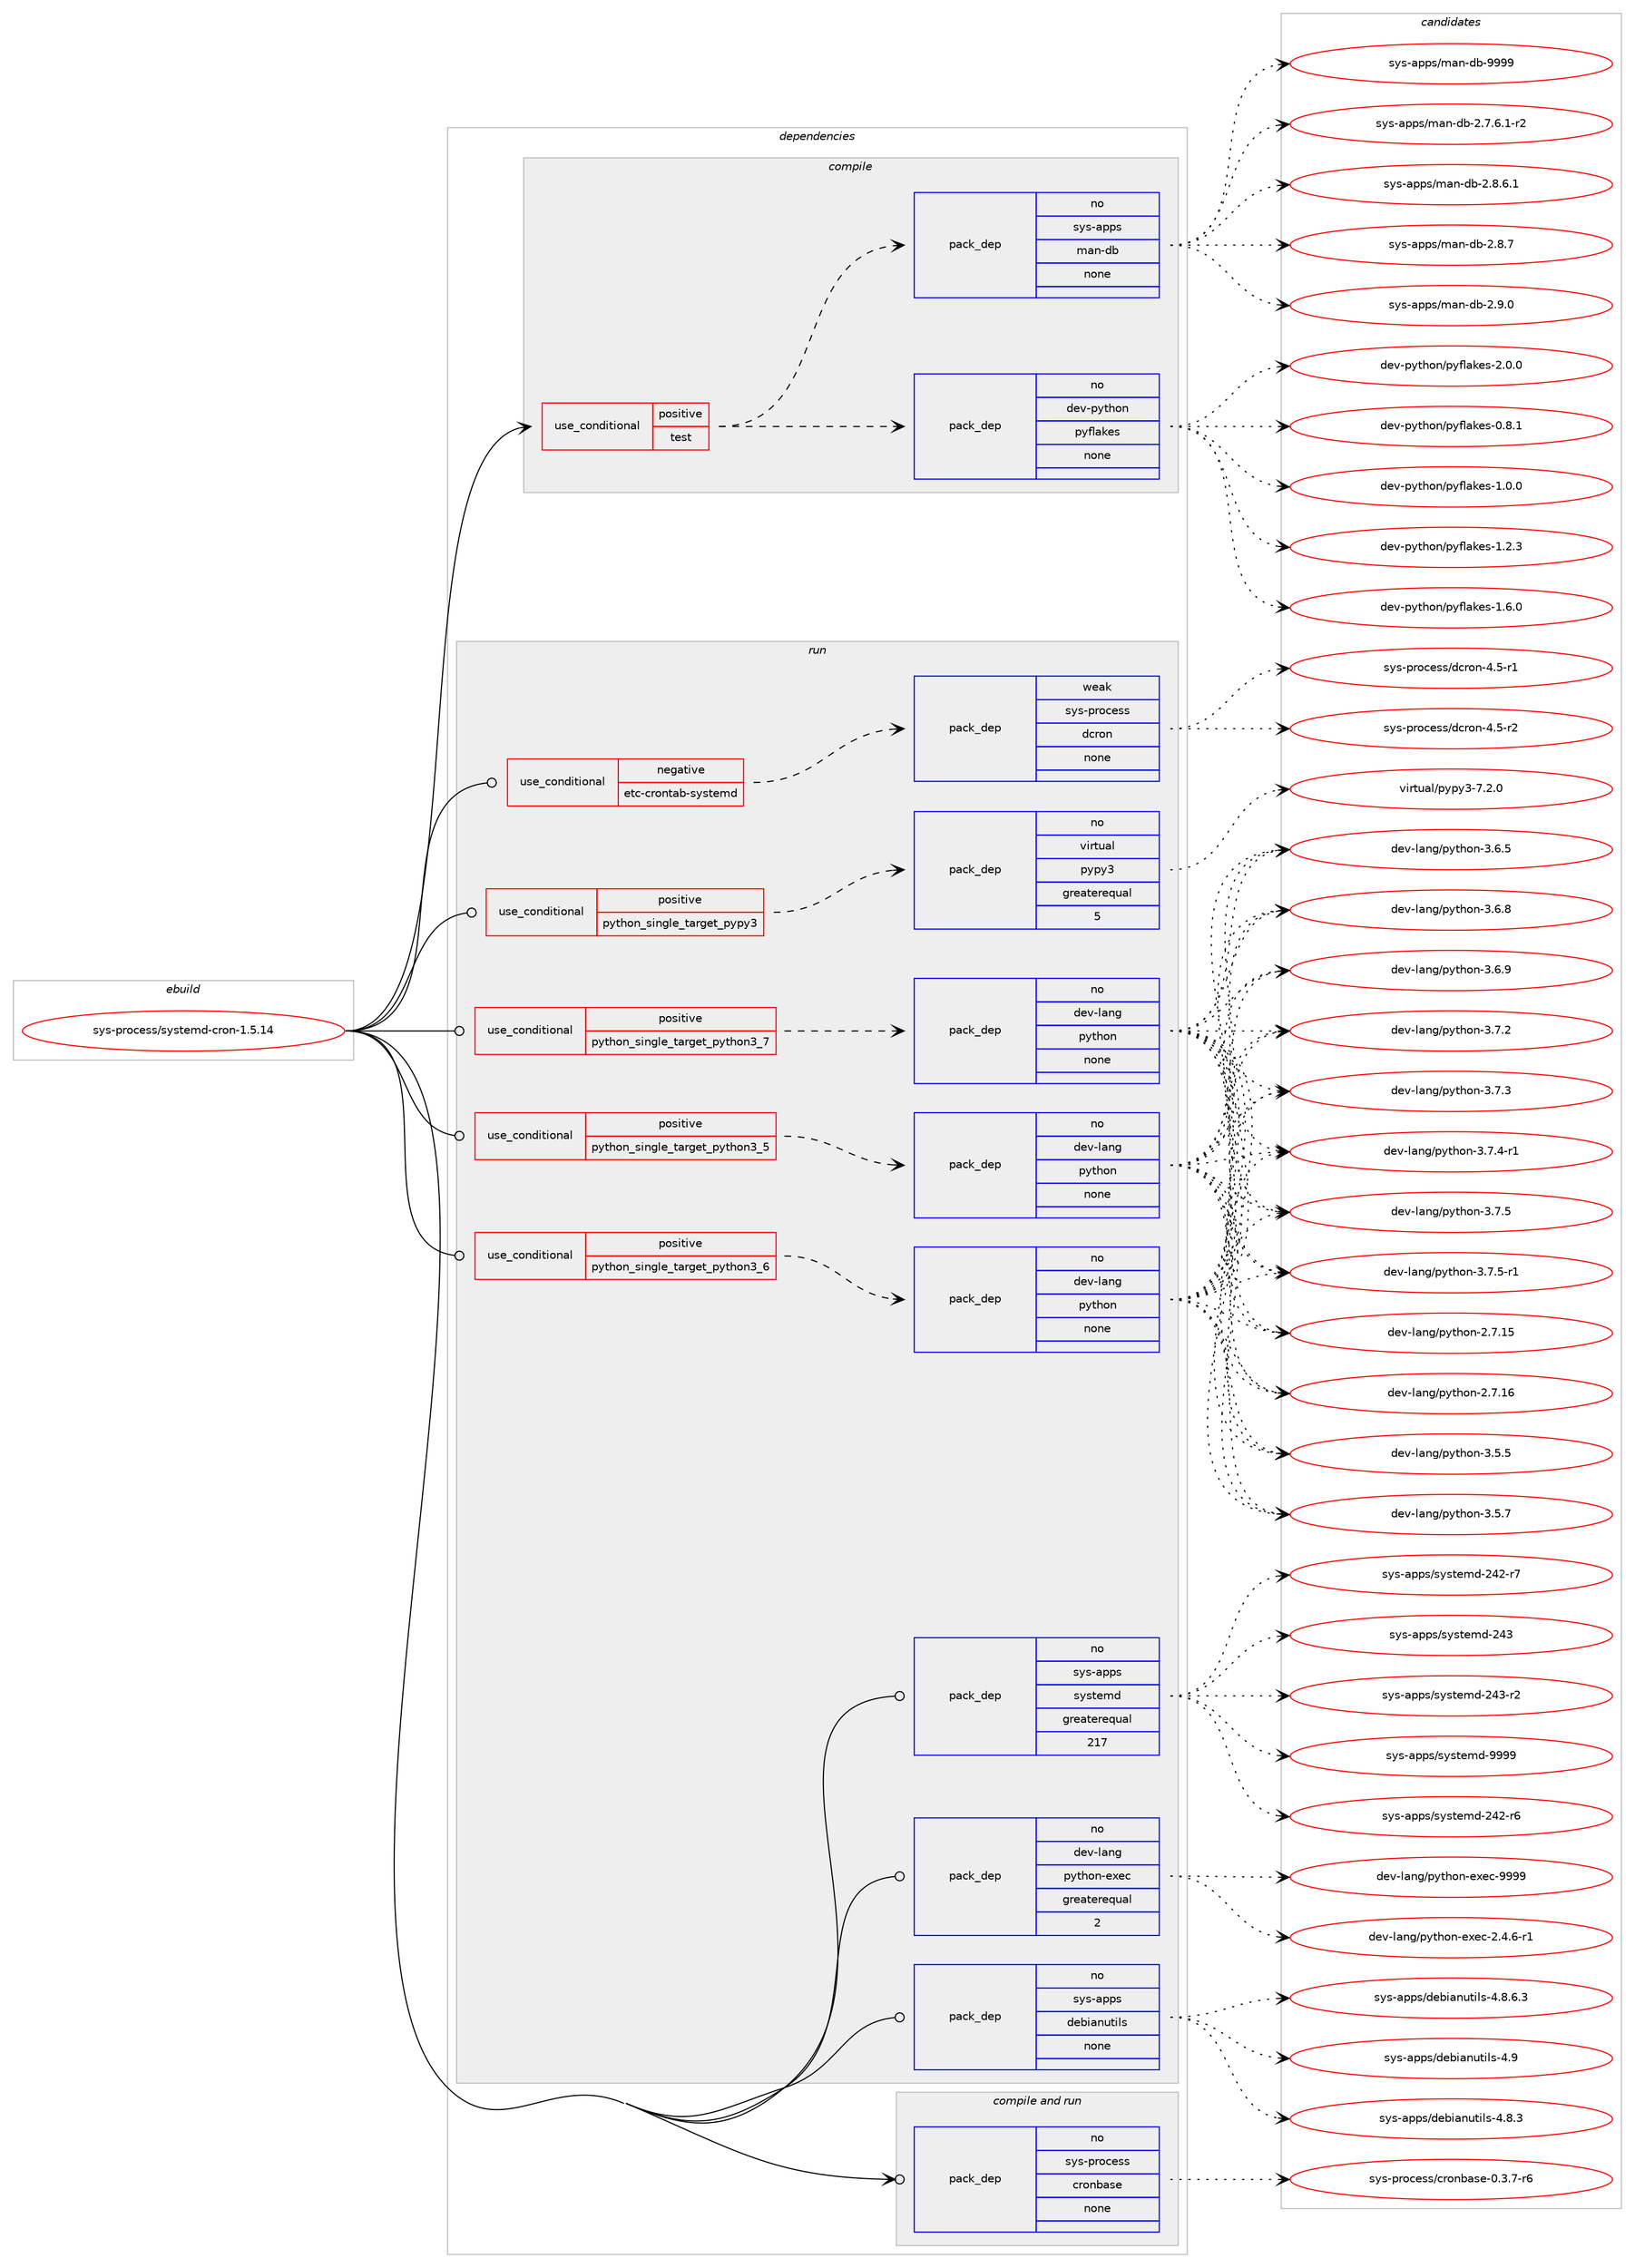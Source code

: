 digraph prolog {

# *************
# Graph options
# *************

newrank=true;
concentrate=true;
compound=true;
graph [rankdir=LR,fontname=Helvetica,fontsize=10,ranksep=1.5];#, ranksep=2.5, nodesep=0.2];
edge  [arrowhead=vee];
node  [fontname=Helvetica,fontsize=10];

# **********
# The ebuild
# **********

subgraph cluster_leftcol {
color=gray;
rank=same;
label=<<i>ebuild</i>>;
id [label="sys-process/systemd-cron-1.5.14", color=red, width=4, href="../sys-process/systemd-cron-1.5.14.svg"];
}

# ****************
# The dependencies
# ****************

subgraph cluster_midcol {
color=gray;
label=<<i>dependencies</i>>;
subgraph cluster_compile {
fillcolor="#eeeeee";
style=filled;
label=<<i>compile</i>>;
subgraph cond216309 {
dependency899964 [label=<<TABLE BORDER="0" CELLBORDER="1" CELLSPACING="0" CELLPADDING="4"><TR><TD ROWSPAN="3" CELLPADDING="10">use_conditional</TD></TR><TR><TD>positive</TD></TR><TR><TD>test</TD></TR></TABLE>>, shape=none, color=red];
subgraph pack667814 {
dependency899965 [label=<<TABLE BORDER="0" CELLBORDER="1" CELLSPACING="0" CELLPADDING="4" WIDTH="220"><TR><TD ROWSPAN="6" CELLPADDING="30">pack_dep</TD></TR><TR><TD WIDTH="110">no</TD></TR><TR><TD>sys-apps</TD></TR><TR><TD>man-db</TD></TR><TR><TD>none</TD></TR><TR><TD></TD></TR></TABLE>>, shape=none, color=blue];
}
dependency899964:e -> dependency899965:w [weight=20,style="dashed",arrowhead="vee"];
subgraph pack667815 {
dependency899966 [label=<<TABLE BORDER="0" CELLBORDER="1" CELLSPACING="0" CELLPADDING="4" WIDTH="220"><TR><TD ROWSPAN="6" CELLPADDING="30">pack_dep</TD></TR><TR><TD WIDTH="110">no</TD></TR><TR><TD>dev-python</TD></TR><TR><TD>pyflakes</TD></TR><TR><TD>none</TD></TR><TR><TD></TD></TR></TABLE>>, shape=none, color=blue];
}
dependency899964:e -> dependency899966:w [weight=20,style="dashed",arrowhead="vee"];
}
id:e -> dependency899964:w [weight=20,style="solid",arrowhead="vee"];
}
subgraph cluster_compileandrun {
fillcolor="#eeeeee";
style=filled;
label=<<i>compile and run</i>>;
subgraph pack667816 {
dependency899967 [label=<<TABLE BORDER="0" CELLBORDER="1" CELLSPACING="0" CELLPADDING="4" WIDTH="220"><TR><TD ROWSPAN="6" CELLPADDING="30">pack_dep</TD></TR><TR><TD WIDTH="110">no</TD></TR><TR><TD>sys-process</TD></TR><TR><TD>cronbase</TD></TR><TR><TD>none</TD></TR><TR><TD></TD></TR></TABLE>>, shape=none, color=blue];
}
id:e -> dependency899967:w [weight=20,style="solid",arrowhead="odotvee"];
}
subgraph cluster_run {
fillcolor="#eeeeee";
style=filled;
label=<<i>run</i>>;
subgraph cond216310 {
dependency899968 [label=<<TABLE BORDER="0" CELLBORDER="1" CELLSPACING="0" CELLPADDING="4"><TR><TD ROWSPAN="3" CELLPADDING="10">use_conditional</TD></TR><TR><TD>negative</TD></TR><TR><TD>etc-crontab-systemd</TD></TR></TABLE>>, shape=none, color=red];
subgraph pack667817 {
dependency899969 [label=<<TABLE BORDER="0" CELLBORDER="1" CELLSPACING="0" CELLPADDING="4" WIDTH="220"><TR><TD ROWSPAN="6" CELLPADDING="30">pack_dep</TD></TR><TR><TD WIDTH="110">weak</TD></TR><TR><TD>sys-process</TD></TR><TR><TD>dcron</TD></TR><TR><TD>none</TD></TR><TR><TD></TD></TR></TABLE>>, shape=none, color=blue];
}
dependency899968:e -> dependency899969:w [weight=20,style="dashed",arrowhead="vee"];
}
id:e -> dependency899968:w [weight=20,style="solid",arrowhead="odot"];
subgraph cond216311 {
dependency899970 [label=<<TABLE BORDER="0" CELLBORDER="1" CELLSPACING="0" CELLPADDING="4"><TR><TD ROWSPAN="3" CELLPADDING="10">use_conditional</TD></TR><TR><TD>positive</TD></TR><TR><TD>python_single_target_pypy3</TD></TR></TABLE>>, shape=none, color=red];
subgraph pack667818 {
dependency899971 [label=<<TABLE BORDER="0" CELLBORDER="1" CELLSPACING="0" CELLPADDING="4" WIDTH="220"><TR><TD ROWSPAN="6" CELLPADDING="30">pack_dep</TD></TR><TR><TD WIDTH="110">no</TD></TR><TR><TD>virtual</TD></TR><TR><TD>pypy3</TD></TR><TR><TD>greaterequal</TD></TR><TR><TD>5</TD></TR></TABLE>>, shape=none, color=blue];
}
dependency899970:e -> dependency899971:w [weight=20,style="dashed",arrowhead="vee"];
}
id:e -> dependency899970:w [weight=20,style="solid",arrowhead="odot"];
subgraph cond216312 {
dependency899972 [label=<<TABLE BORDER="0" CELLBORDER="1" CELLSPACING="0" CELLPADDING="4"><TR><TD ROWSPAN="3" CELLPADDING="10">use_conditional</TD></TR><TR><TD>positive</TD></TR><TR><TD>python_single_target_python3_5</TD></TR></TABLE>>, shape=none, color=red];
subgraph pack667819 {
dependency899973 [label=<<TABLE BORDER="0" CELLBORDER="1" CELLSPACING="0" CELLPADDING="4" WIDTH="220"><TR><TD ROWSPAN="6" CELLPADDING="30">pack_dep</TD></TR><TR><TD WIDTH="110">no</TD></TR><TR><TD>dev-lang</TD></TR><TR><TD>python</TD></TR><TR><TD>none</TD></TR><TR><TD></TD></TR></TABLE>>, shape=none, color=blue];
}
dependency899972:e -> dependency899973:w [weight=20,style="dashed",arrowhead="vee"];
}
id:e -> dependency899972:w [weight=20,style="solid",arrowhead="odot"];
subgraph cond216313 {
dependency899974 [label=<<TABLE BORDER="0" CELLBORDER="1" CELLSPACING="0" CELLPADDING="4"><TR><TD ROWSPAN="3" CELLPADDING="10">use_conditional</TD></TR><TR><TD>positive</TD></TR><TR><TD>python_single_target_python3_6</TD></TR></TABLE>>, shape=none, color=red];
subgraph pack667820 {
dependency899975 [label=<<TABLE BORDER="0" CELLBORDER="1" CELLSPACING="0" CELLPADDING="4" WIDTH="220"><TR><TD ROWSPAN="6" CELLPADDING="30">pack_dep</TD></TR><TR><TD WIDTH="110">no</TD></TR><TR><TD>dev-lang</TD></TR><TR><TD>python</TD></TR><TR><TD>none</TD></TR><TR><TD></TD></TR></TABLE>>, shape=none, color=blue];
}
dependency899974:e -> dependency899975:w [weight=20,style="dashed",arrowhead="vee"];
}
id:e -> dependency899974:w [weight=20,style="solid",arrowhead="odot"];
subgraph cond216314 {
dependency899976 [label=<<TABLE BORDER="0" CELLBORDER="1" CELLSPACING="0" CELLPADDING="4"><TR><TD ROWSPAN="3" CELLPADDING="10">use_conditional</TD></TR><TR><TD>positive</TD></TR><TR><TD>python_single_target_python3_7</TD></TR></TABLE>>, shape=none, color=red];
subgraph pack667821 {
dependency899977 [label=<<TABLE BORDER="0" CELLBORDER="1" CELLSPACING="0" CELLPADDING="4" WIDTH="220"><TR><TD ROWSPAN="6" CELLPADDING="30">pack_dep</TD></TR><TR><TD WIDTH="110">no</TD></TR><TR><TD>dev-lang</TD></TR><TR><TD>python</TD></TR><TR><TD>none</TD></TR><TR><TD></TD></TR></TABLE>>, shape=none, color=blue];
}
dependency899976:e -> dependency899977:w [weight=20,style="dashed",arrowhead="vee"];
}
id:e -> dependency899976:w [weight=20,style="solid",arrowhead="odot"];
subgraph pack667822 {
dependency899978 [label=<<TABLE BORDER="0" CELLBORDER="1" CELLSPACING="0" CELLPADDING="4" WIDTH="220"><TR><TD ROWSPAN="6" CELLPADDING="30">pack_dep</TD></TR><TR><TD WIDTH="110">no</TD></TR><TR><TD>dev-lang</TD></TR><TR><TD>python-exec</TD></TR><TR><TD>greaterequal</TD></TR><TR><TD>2</TD></TR></TABLE>>, shape=none, color=blue];
}
id:e -> dependency899978:w [weight=20,style="solid",arrowhead="odot"];
subgraph pack667823 {
dependency899979 [label=<<TABLE BORDER="0" CELLBORDER="1" CELLSPACING="0" CELLPADDING="4" WIDTH="220"><TR><TD ROWSPAN="6" CELLPADDING="30">pack_dep</TD></TR><TR><TD WIDTH="110">no</TD></TR><TR><TD>sys-apps</TD></TR><TR><TD>debianutils</TD></TR><TR><TD>none</TD></TR><TR><TD></TD></TR></TABLE>>, shape=none, color=blue];
}
id:e -> dependency899979:w [weight=20,style="solid",arrowhead="odot"];
subgraph pack667824 {
dependency899980 [label=<<TABLE BORDER="0" CELLBORDER="1" CELLSPACING="0" CELLPADDING="4" WIDTH="220"><TR><TD ROWSPAN="6" CELLPADDING="30">pack_dep</TD></TR><TR><TD WIDTH="110">no</TD></TR><TR><TD>sys-apps</TD></TR><TR><TD>systemd</TD></TR><TR><TD>greaterequal</TD></TR><TR><TD>217</TD></TR></TABLE>>, shape=none, color=blue];
}
id:e -> dependency899980:w [weight=20,style="solid",arrowhead="odot"];
}
}

# **************
# The candidates
# **************

subgraph cluster_choices {
rank=same;
color=gray;
label=<<i>candidates</i>>;

subgraph choice667814 {
color=black;
nodesep=1;
choice11512111545971121121154710997110451009845504655465446494511450 [label="sys-apps/man-db-2.7.6.1-r2", color=red, width=4,href="../sys-apps/man-db-2.7.6.1-r2.svg"];
choice1151211154597112112115471099711045100984550465646544649 [label="sys-apps/man-db-2.8.6.1", color=red, width=4,href="../sys-apps/man-db-2.8.6.1.svg"];
choice115121115459711211211547109971104510098455046564655 [label="sys-apps/man-db-2.8.7", color=red, width=4,href="../sys-apps/man-db-2.8.7.svg"];
choice115121115459711211211547109971104510098455046574648 [label="sys-apps/man-db-2.9.0", color=red, width=4,href="../sys-apps/man-db-2.9.0.svg"];
choice1151211154597112112115471099711045100984557575757 [label="sys-apps/man-db-9999", color=red, width=4,href="../sys-apps/man-db-9999.svg"];
dependency899965:e -> choice11512111545971121121154710997110451009845504655465446494511450:w [style=dotted,weight="100"];
dependency899965:e -> choice1151211154597112112115471099711045100984550465646544649:w [style=dotted,weight="100"];
dependency899965:e -> choice115121115459711211211547109971104510098455046564655:w [style=dotted,weight="100"];
dependency899965:e -> choice115121115459711211211547109971104510098455046574648:w [style=dotted,weight="100"];
dependency899965:e -> choice1151211154597112112115471099711045100984557575757:w [style=dotted,weight="100"];
}
subgraph choice667815 {
color=black;
nodesep=1;
choice100101118451121211161041111104711212110210897107101115454846564649 [label="dev-python/pyflakes-0.8.1", color=red, width=4,href="../dev-python/pyflakes-0.8.1.svg"];
choice100101118451121211161041111104711212110210897107101115454946484648 [label="dev-python/pyflakes-1.0.0", color=red, width=4,href="../dev-python/pyflakes-1.0.0.svg"];
choice100101118451121211161041111104711212110210897107101115454946504651 [label="dev-python/pyflakes-1.2.3", color=red, width=4,href="../dev-python/pyflakes-1.2.3.svg"];
choice100101118451121211161041111104711212110210897107101115454946544648 [label="dev-python/pyflakes-1.6.0", color=red, width=4,href="../dev-python/pyflakes-1.6.0.svg"];
choice100101118451121211161041111104711212110210897107101115455046484648 [label="dev-python/pyflakes-2.0.0", color=red, width=4,href="../dev-python/pyflakes-2.0.0.svg"];
dependency899966:e -> choice100101118451121211161041111104711212110210897107101115454846564649:w [style=dotted,weight="100"];
dependency899966:e -> choice100101118451121211161041111104711212110210897107101115454946484648:w [style=dotted,weight="100"];
dependency899966:e -> choice100101118451121211161041111104711212110210897107101115454946504651:w [style=dotted,weight="100"];
dependency899966:e -> choice100101118451121211161041111104711212110210897107101115454946544648:w [style=dotted,weight="100"];
dependency899966:e -> choice100101118451121211161041111104711212110210897107101115455046484648:w [style=dotted,weight="100"];
}
subgraph choice667816 {
color=black;
nodesep=1;
choice1151211154511211411199101115115479911411111098971151014548465146554511454 [label="sys-process/cronbase-0.3.7-r6", color=red, width=4,href="../sys-process/cronbase-0.3.7-r6.svg"];
dependency899967:e -> choice1151211154511211411199101115115479911411111098971151014548465146554511454:w [style=dotted,weight="100"];
}
subgraph choice667817 {
color=black;
nodesep=1;
choice11512111545112114111991011151154710099114111110455246534511449 [label="sys-process/dcron-4.5-r1", color=red, width=4,href="../sys-process/dcron-4.5-r1.svg"];
choice11512111545112114111991011151154710099114111110455246534511450 [label="sys-process/dcron-4.5-r2", color=red, width=4,href="../sys-process/dcron-4.5-r2.svg"];
dependency899969:e -> choice11512111545112114111991011151154710099114111110455246534511449:w [style=dotted,weight="100"];
dependency899969:e -> choice11512111545112114111991011151154710099114111110455246534511450:w [style=dotted,weight="100"];
}
subgraph choice667818 {
color=black;
nodesep=1;
choice118105114116117971084711212111212151455546504648 [label="virtual/pypy3-7.2.0", color=red, width=4,href="../virtual/pypy3-7.2.0.svg"];
dependency899971:e -> choice118105114116117971084711212111212151455546504648:w [style=dotted,weight="100"];
}
subgraph choice667819 {
color=black;
nodesep=1;
choice10010111845108971101034711212111610411111045504655464953 [label="dev-lang/python-2.7.15", color=red, width=4,href="../dev-lang/python-2.7.15.svg"];
choice10010111845108971101034711212111610411111045504655464954 [label="dev-lang/python-2.7.16", color=red, width=4,href="../dev-lang/python-2.7.16.svg"];
choice100101118451089711010347112121116104111110455146534653 [label="dev-lang/python-3.5.5", color=red, width=4,href="../dev-lang/python-3.5.5.svg"];
choice100101118451089711010347112121116104111110455146534655 [label="dev-lang/python-3.5.7", color=red, width=4,href="../dev-lang/python-3.5.7.svg"];
choice100101118451089711010347112121116104111110455146544653 [label="dev-lang/python-3.6.5", color=red, width=4,href="../dev-lang/python-3.6.5.svg"];
choice100101118451089711010347112121116104111110455146544656 [label="dev-lang/python-3.6.8", color=red, width=4,href="../dev-lang/python-3.6.8.svg"];
choice100101118451089711010347112121116104111110455146544657 [label="dev-lang/python-3.6.9", color=red, width=4,href="../dev-lang/python-3.6.9.svg"];
choice100101118451089711010347112121116104111110455146554650 [label="dev-lang/python-3.7.2", color=red, width=4,href="../dev-lang/python-3.7.2.svg"];
choice100101118451089711010347112121116104111110455146554651 [label="dev-lang/python-3.7.3", color=red, width=4,href="../dev-lang/python-3.7.3.svg"];
choice1001011184510897110103471121211161041111104551465546524511449 [label="dev-lang/python-3.7.4-r1", color=red, width=4,href="../dev-lang/python-3.7.4-r1.svg"];
choice100101118451089711010347112121116104111110455146554653 [label="dev-lang/python-3.7.5", color=red, width=4,href="../dev-lang/python-3.7.5.svg"];
choice1001011184510897110103471121211161041111104551465546534511449 [label="dev-lang/python-3.7.5-r1", color=red, width=4,href="../dev-lang/python-3.7.5-r1.svg"];
dependency899973:e -> choice10010111845108971101034711212111610411111045504655464953:w [style=dotted,weight="100"];
dependency899973:e -> choice10010111845108971101034711212111610411111045504655464954:w [style=dotted,weight="100"];
dependency899973:e -> choice100101118451089711010347112121116104111110455146534653:w [style=dotted,weight="100"];
dependency899973:e -> choice100101118451089711010347112121116104111110455146534655:w [style=dotted,weight="100"];
dependency899973:e -> choice100101118451089711010347112121116104111110455146544653:w [style=dotted,weight="100"];
dependency899973:e -> choice100101118451089711010347112121116104111110455146544656:w [style=dotted,weight="100"];
dependency899973:e -> choice100101118451089711010347112121116104111110455146544657:w [style=dotted,weight="100"];
dependency899973:e -> choice100101118451089711010347112121116104111110455146554650:w [style=dotted,weight="100"];
dependency899973:e -> choice100101118451089711010347112121116104111110455146554651:w [style=dotted,weight="100"];
dependency899973:e -> choice1001011184510897110103471121211161041111104551465546524511449:w [style=dotted,weight="100"];
dependency899973:e -> choice100101118451089711010347112121116104111110455146554653:w [style=dotted,weight="100"];
dependency899973:e -> choice1001011184510897110103471121211161041111104551465546534511449:w [style=dotted,weight="100"];
}
subgraph choice667820 {
color=black;
nodesep=1;
choice10010111845108971101034711212111610411111045504655464953 [label="dev-lang/python-2.7.15", color=red, width=4,href="../dev-lang/python-2.7.15.svg"];
choice10010111845108971101034711212111610411111045504655464954 [label="dev-lang/python-2.7.16", color=red, width=4,href="../dev-lang/python-2.7.16.svg"];
choice100101118451089711010347112121116104111110455146534653 [label="dev-lang/python-3.5.5", color=red, width=4,href="../dev-lang/python-3.5.5.svg"];
choice100101118451089711010347112121116104111110455146534655 [label="dev-lang/python-3.5.7", color=red, width=4,href="../dev-lang/python-3.5.7.svg"];
choice100101118451089711010347112121116104111110455146544653 [label="dev-lang/python-3.6.5", color=red, width=4,href="../dev-lang/python-3.6.5.svg"];
choice100101118451089711010347112121116104111110455146544656 [label="dev-lang/python-3.6.8", color=red, width=4,href="../dev-lang/python-3.6.8.svg"];
choice100101118451089711010347112121116104111110455146544657 [label="dev-lang/python-3.6.9", color=red, width=4,href="../dev-lang/python-3.6.9.svg"];
choice100101118451089711010347112121116104111110455146554650 [label="dev-lang/python-3.7.2", color=red, width=4,href="../dev-lang/python-3.7.2.svg"];
choice100101118451089711010347112121116104111110455146554651 [label="dev-lang/python-3.7.3", color=red, width=4,href="../dev-lang/python-3.7.3.svg"];
choice1001011184510897110103471121211161041111104551465546524511449 [label="dev-lang/python-3.7.4-r1", color=red, width=4,href="../dev-lang/python-3.7.4-r1.svg"];
choice100101118451089711010347112121116104111110455146554653 [label="dev-lang/python-3.7.5", color=red, width=4,href="../dev-lang/python-3.7.5.svg"];
choice1001011184510897110103471121211161041111104551465546534511449 [label="dev-lang/python-3.7.5-r1", color=red, width=4,href="../dev-lang/python-3.7.5-r1.svg"];
dependency899975:e -> choice10010111845108971101034711212111610411111045504655464953:w [style=dotted,weight="100"];
dependency899975:e -> choice10010111845108971101034711212111610411111045504655464954:w [style=dotted,weight="100"];
dependency899975:e -> choice100101118451089711010347112121116104111110455146534653:w [style=dotted,weight="100"];
dependency899975:e -> choice100101118451089711010347112121116104111110455146534655:w [style=dotted,weight="100"];
dependency899975:e -> choice100101118451089711010347112121116104111110455146544653:w [style=dotted,weight="100"];
dependency899975:e -> choice100101118451089711010347112121116104111110455146544656:w [style=dotted,weight="100"];
dependency899975:e -> choice100101118451089711010347112121116104111110455146544657:w [style=dotted,weight="100"];
dependency899975:e -> choice100101118451089711010347112121116104111110455146554650:w [style=dotted,weight="100"];
dependency899975:e -> choice100101118451089711010347112121116104111110455146554651:w [style=dotted,weight="100"];
dependency899975:e -> choice1001011184510897110103471121211161041111104551465546524511449:w [style=dotted,weight="100"];
dependency899975:e -> choice100101118451089711010347112121116104111110455146554653:w [style=dotted,weight="100"];
dependency899975:e -> choice1001011184510897110103471121211161041111104551465546534511449:w [style=dotted,weight="100"];
}
subgraph choice667821 {
color=black;
nodesep=1;
choice10010111845108971101034711212111610411111045504655464953 [label="dev-lang/python-2.7.15", color=red, width=4,href="../dev-lang/python-2.7.15.svg"];
choice10010111845108971101034711212111610411111045504655464954 [label="dev-lang/python-2.7.16", color=red, width=4,href="../dev-lang/python-2.7.16.svg"];
choice100101118451089711010347112121116104111110455146534653 [label="dev-lang/python-3.5.5", color=red, width=4,href="../dev-lang/python-3.5.5.svg"];
choice100101118451089711010347112121116104111110455146534655 [label="dev-lang/python-3.5.7", color=red, width=4,href="../dev-lang/python-3.5.7.svg"];
choice100101118451089711010347112121116104111110455146544653 [label="dev-lang/python-3.6.5", color=red, width=4,href="../dev-lang/python-3.6.5.svg"];
choice100101118451089711010347112121116104111110455146544656 [label="dev-lang/python-3.6.8", color=red, width=4,href="../dev-lang/python-3.6.8.svg"];
choice100101118451089711010347112121116104111110455146544657 [label="dev-lang/python-3.6.9", color=red, width=4,href="../dev-lang/python-3.6.9.svg"];
choice100101118451089711010347112121116104111110455146554650 [label="dev-lang/python-3.7.2", color=red, width=4,href="../dev-lang/python-3.7.2.svg"];
choice100101118451089711010347112121116104111110455146554651 [label="dev-lang/python-3.7.3", color=red, width=4,href="../dev-lang/python-3.7.3.svg"];
choice1001011184510897110103471121211161041111104551465546524511449 [label="dev-lang/python-3.7.4-r1", color=red, width=4,href="../dev-lang/python-3.7.4-r1.svg"];
choice100101118451089711010347112121116104111110455146554653 [label="dev-lang/python-3.7.5", color=red, width=4,href="../dev-lang/python-3.7.5.svg"];
choice1001011184510897110103471121211161041111104551465546534511449 [label="dev-lang/python-3.7.5-r1", color=red, width=4,href="../dev-lang/python-3.7.5-r1.svg"];
dependency899977:e -> choice10010111845108971101034711212111610411111045504655464953:w [style=dotted,weight="100"];
dependency899977:e -> choice10010111845108971101034711212111610411111045504655464954:w [style=dotted,weight="100"];
dependency899977:e -> choice100101118451089711010347112121116104111110455146534653:w [style=dotted,weight="100"];
dependency899977:e -> choice100101118451089711010347112121116104111110455146534655:w [style=dotted,weight="100"];
dependency899977:e -> choice100101118451089711010347112121116104111110455146544653:w [style=dotted,weight="100"];
dependency899977:e -> choice100101118451089711010347112121116104111110455146544656:w [style=dotted,weight="100"];
dependency899977:e -> choice100101118451089711010347112121116104111110455146544657:w [style=dotted,weight="100"];
dependency899977:e -> choice100101118451089711010347112121116104111110455146554650:w [style=dotted,weight="100"];
dependency899977:e -> choice100101118451089711010347112121116104111110455146554651:w [style=dotted,weight="100"];
dependency899977:e -> choice1001011184510897110103471121211161041111104551465546524511449:w [style=dotted,weight="100"];
dependency899977:e -> choice100101118451089711010347112121116104111110455146554653:w [style=dotted,weight="100"];
dependency899977:e -> choice1001011184510897110103471121211161041111104551465546534511449:w [style=dotted,weight="100"];
}
subgraph choice667822 {
color=black;
nodesep=1;
choice10010111845108971101034711212111610411111045101120101994550465246544511449 [label="dev-lang/python-exec-2.4.6-r1", color=red, width=4,href="../dev-lang/python-exec-2.4.6-r1.svg"];
choice10010111845108971101034711212111610411111045101120101994557575757 [label="dev-lang/python-exec-9999", color=red, width=4,href="../dev-lang/python-exec-9999.svg"];
dependency899978:e -> choice10010111845108971101034711212111610411111045101120101994550465246544511449:w [style=dotted,weight="100"];
dependency899978:e -> choice10010111845108971101034711212111610411111045101120101994557575757:w [style=dotted,weight="100"];
}
subgraph choice667823 {
color=black;
nodesep=1;
choice1151211154597112112115471001019810597110117116105108115455246564651 [label="sys-apps/debianutils-4.8.3", color=red, width=4,href="../sys-apps/debianutils-4.8.3.svg"];
choice11512111545971121121154710010198105971101171161051081154552465646544651 [label="sys-apps/debianutils-4.8.6.3", color=red, width=4,href="../sys-apps/debianutils-4.8.6.3.svg"];
choice115121115459711211211547100101981059711011711610510811545524657 [label="sys-apps/debianutils-4.9", color=red, width=4,href="../sys-apps/debianutils-4.9.svg"];
dependency899979:e -> choice1151211154597112112115471001019810597110117116105108115455246564651:w [style=dotted,weight="100"];
dependency899979:e -> choice11512111545971121121154710010198105971101171161051081154552465646544651:w [style=dotted,weight="100"];
dependency899979:e -> choice115121115459711211211547100101981059711011711610510811545524657:w [style=dotted,weight="100"];
}
subgraph choice667824 {
color=black;
nodesep=1;
choice115121115459711211211547115121115116101109100455052504511454 [label="sys-apps/systemd-242-r6", color=red, width=4,href="../sys-apps/systemd-242-r6.svg"];
choice115121115459711211211547115121115116101109100455052504511455 [label="sys-apps/systemd-242-r7", color=red, width=4,href="../sys-apps/systemd-242-r7.svg"];
choice11512111545971121121154711512111511610110910045505251 [label="sys-apps/systemd-243", color=red, width=4,href="../sys-apps/systemd-243.svg"];
choice115121115459711211211547115121115116101109100455052514511450 [label="sys-apps/systemd-243-r2", color=red, width=4,href="../sys-apps/systemd-243-r2.svg"];
choice1151211154597112112115471151211151161011091004557575757 [label="sys-apps/systemd-9999", color=red, width=4,href="../sys-apps/systemd-9999.svg"];
dependency899980:e -> choice115121115459711211211547115121115116101109100455052504511454:w [style=dotted,weight="100"];
dependency899980:e -> choice115121115459711211211547115121115116101109100455052504511455:w [style=dotted,weight="100"];
dependency899980:e -> choice11512111545971121121154711512111511610110910045505251:w [style=dotted,weight="100"];
dependency899980:e -> choice115121115459711211211547115121115116101109100455052514511450:w [style=dotted,weight="100"];
dependency899980:e -> choice1151211154597112112115471151211151161011091004557575757:w [style=dotted,weight="100"];
}
}

}
